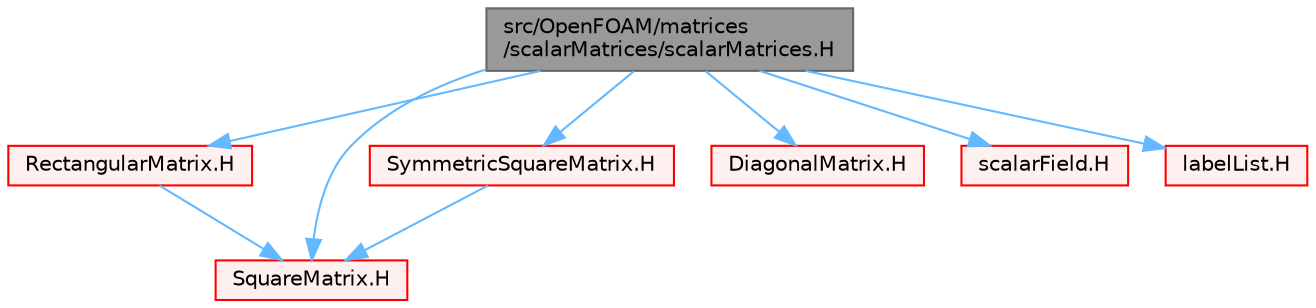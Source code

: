digraph "src/OpenFOAM/matrices/scalarMatrices/scalarMatrices.H"
{
 // LATEX_PDF_SIZE
  bgcolor="transparent";
  edge [fontname=Helvetica,fontsize=10,labelfontname=Helvetica,labelfontsize=10];
  node [fontname=Helvetica,fontsize=10,shape=box,height=0.2,width=0.4];
  Node1 [id="Node000001",label="src/OpenFOAM/matrices\l/scalarMatrices/scalarMatrices.H",height=0.2,width=0.4,color="gray40", fillcolor="grey60", style="filled", fontcolor="black",tooltip=" "];
  Node1 -> Node2 [id="edge1_Node000001_Node000002",color="steelblue1",style="solid",tooltip=" "];
  Node2 [id="Node000002",label="RectangularMatrix.H",height=0.2,width=0.4,color="red", fillcolor="#FFF0F0", style="filled",URL="$RectangularMatrix_8H.html",tooltip=" "];
  Node2 -> Node170 [id="edge2_Node000002_Node000170",color="steelblue1",style="solid",tooltip=" "];
  Node170 [id="Node000170",label="SquareMatrix.H",height=0.2,width=0.4,color="red", fillcolor="#FFF0F0", style="filled",URL="$SquareMatrix_8H.html",tooltip=" "];
  Node1 -> Node170 [id="edge3_Node000001_Node000170",color="steelblue1",style="solid",tooltip=" "];
  Node1 -> Node179 [id="edge4_Node000001_Node000179",color="steelblue1",style="solid",tooltip=" "];
  Node179 [id="Node000179",label="SymmetricSquareMatrix.H",height=0.2,width=0.4,color="red", fillcolor="#FFF0F0", style="filled",URL="$SymmetricSquareMatrix_8H.html",tooltip=" "];
  Node179 -> Node170 [id="edge5_Node000179_Node000170",color="steelblue1",style="solid",tooltip=" "];
  Node1 -> Node181 [id="edge6_Node000001_Node000181",color="steelblue1",style="solid",tooltip=" "];
  Node181 [id="Node000181",label="DiagonalMatrix.H",height=0.2,width=0.4,color="red", fillcolor="#FFF0F0", style="filled",URL="$DiagonalMatrix_8H.html",tooltip=" "];
  Node1 -> Node161 [id="edge7_Node000001_Node000161",color="steelblue1",style="solid",tooltip=" "];
  Node161 [id="Node000161",label="scalarField.H",height=0.2,width=0.4,color="red", fillcolor="#FFF0F0", style="filled",URL="$scalarField_8H.html",tooltip=" "];
  Node1 -> Node115 [id="edge8_Node000001_Node000115",color="steelblue1",style="solid",tooltip=" "];
  Node115 [id="Node000115",label="labelList.H",height=0.2,width=0.4,color="red", fillcolor="#FFF0F0", style="filled",URL="$labelList_8H.html",tooltip=" "];
}
